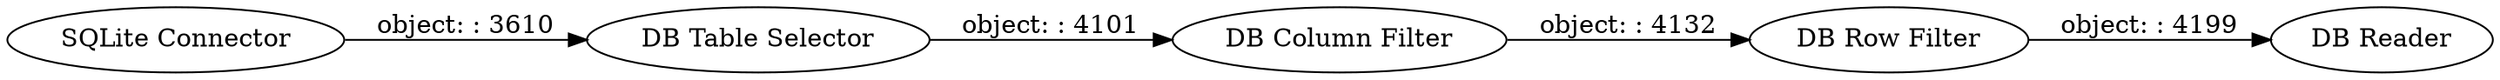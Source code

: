 digraph {
	"2690983992086625177_189" [label="DB Row Filter"]
	"2690983992086625177_186" [label="SQLite Connector"]
	"2690983992086625177_187" [label="DB Table Selector"]
	"2690983992086625177_193" [label="DB Reader"]
	"2690983992086625177_188" [label="DB Column Filter"]
	"2690983992086625177_186" -> "2690983992086625177_187" [label="object: : 3610"]
	"2690983992086625177_189" -> "2690983992086625177_193" [label="object: : 4199"]
	"2690983992086625177_188" -> "2690983992086625177_189" [label="object: : 4132"]
	"2690983992086625177_187" -> "2690983992086625177_188" [label="object: : 4101"]
	rankdir=LR
}
